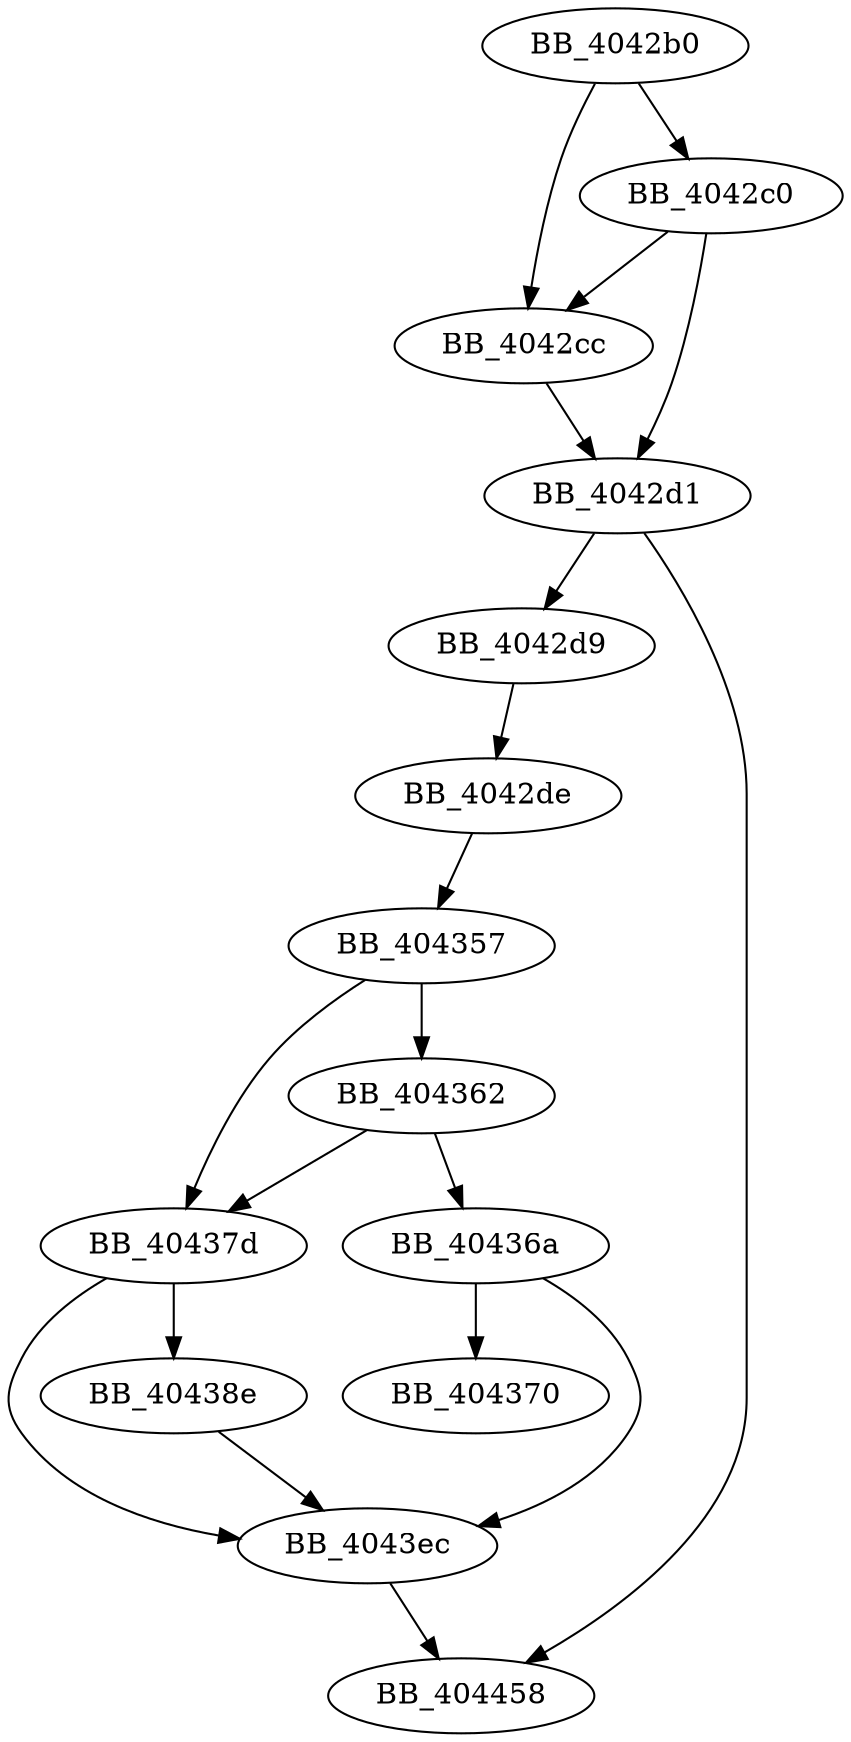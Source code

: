 DiGraph sub_4042B0{
BB_4042b0->BB_4042c0
BB_4042b0->BB_4042cc
BB_4042c0->BB_4042cc
BB_4042c0->BB_4042d1
BB_4042cc->BB_4042d1
BB_4042d1->BB_4042d9
BB_4042d1->BB_404458
BB_4042d9->BB_4042de
BB_4042de->BB_404357
BB_404357->BB_404362
BB_404357->BB_40437d
BB_404362->BB_40436a
BB_404362->BB_40437d
BB_40436a->BB_404370
BB_40436a->BB_4043ec
BB_40437d->BB_40438e
BB_40437d->BB_4043ec
BB_40438e->BB_4043ec
BB_4043ec->BB_404458
}

